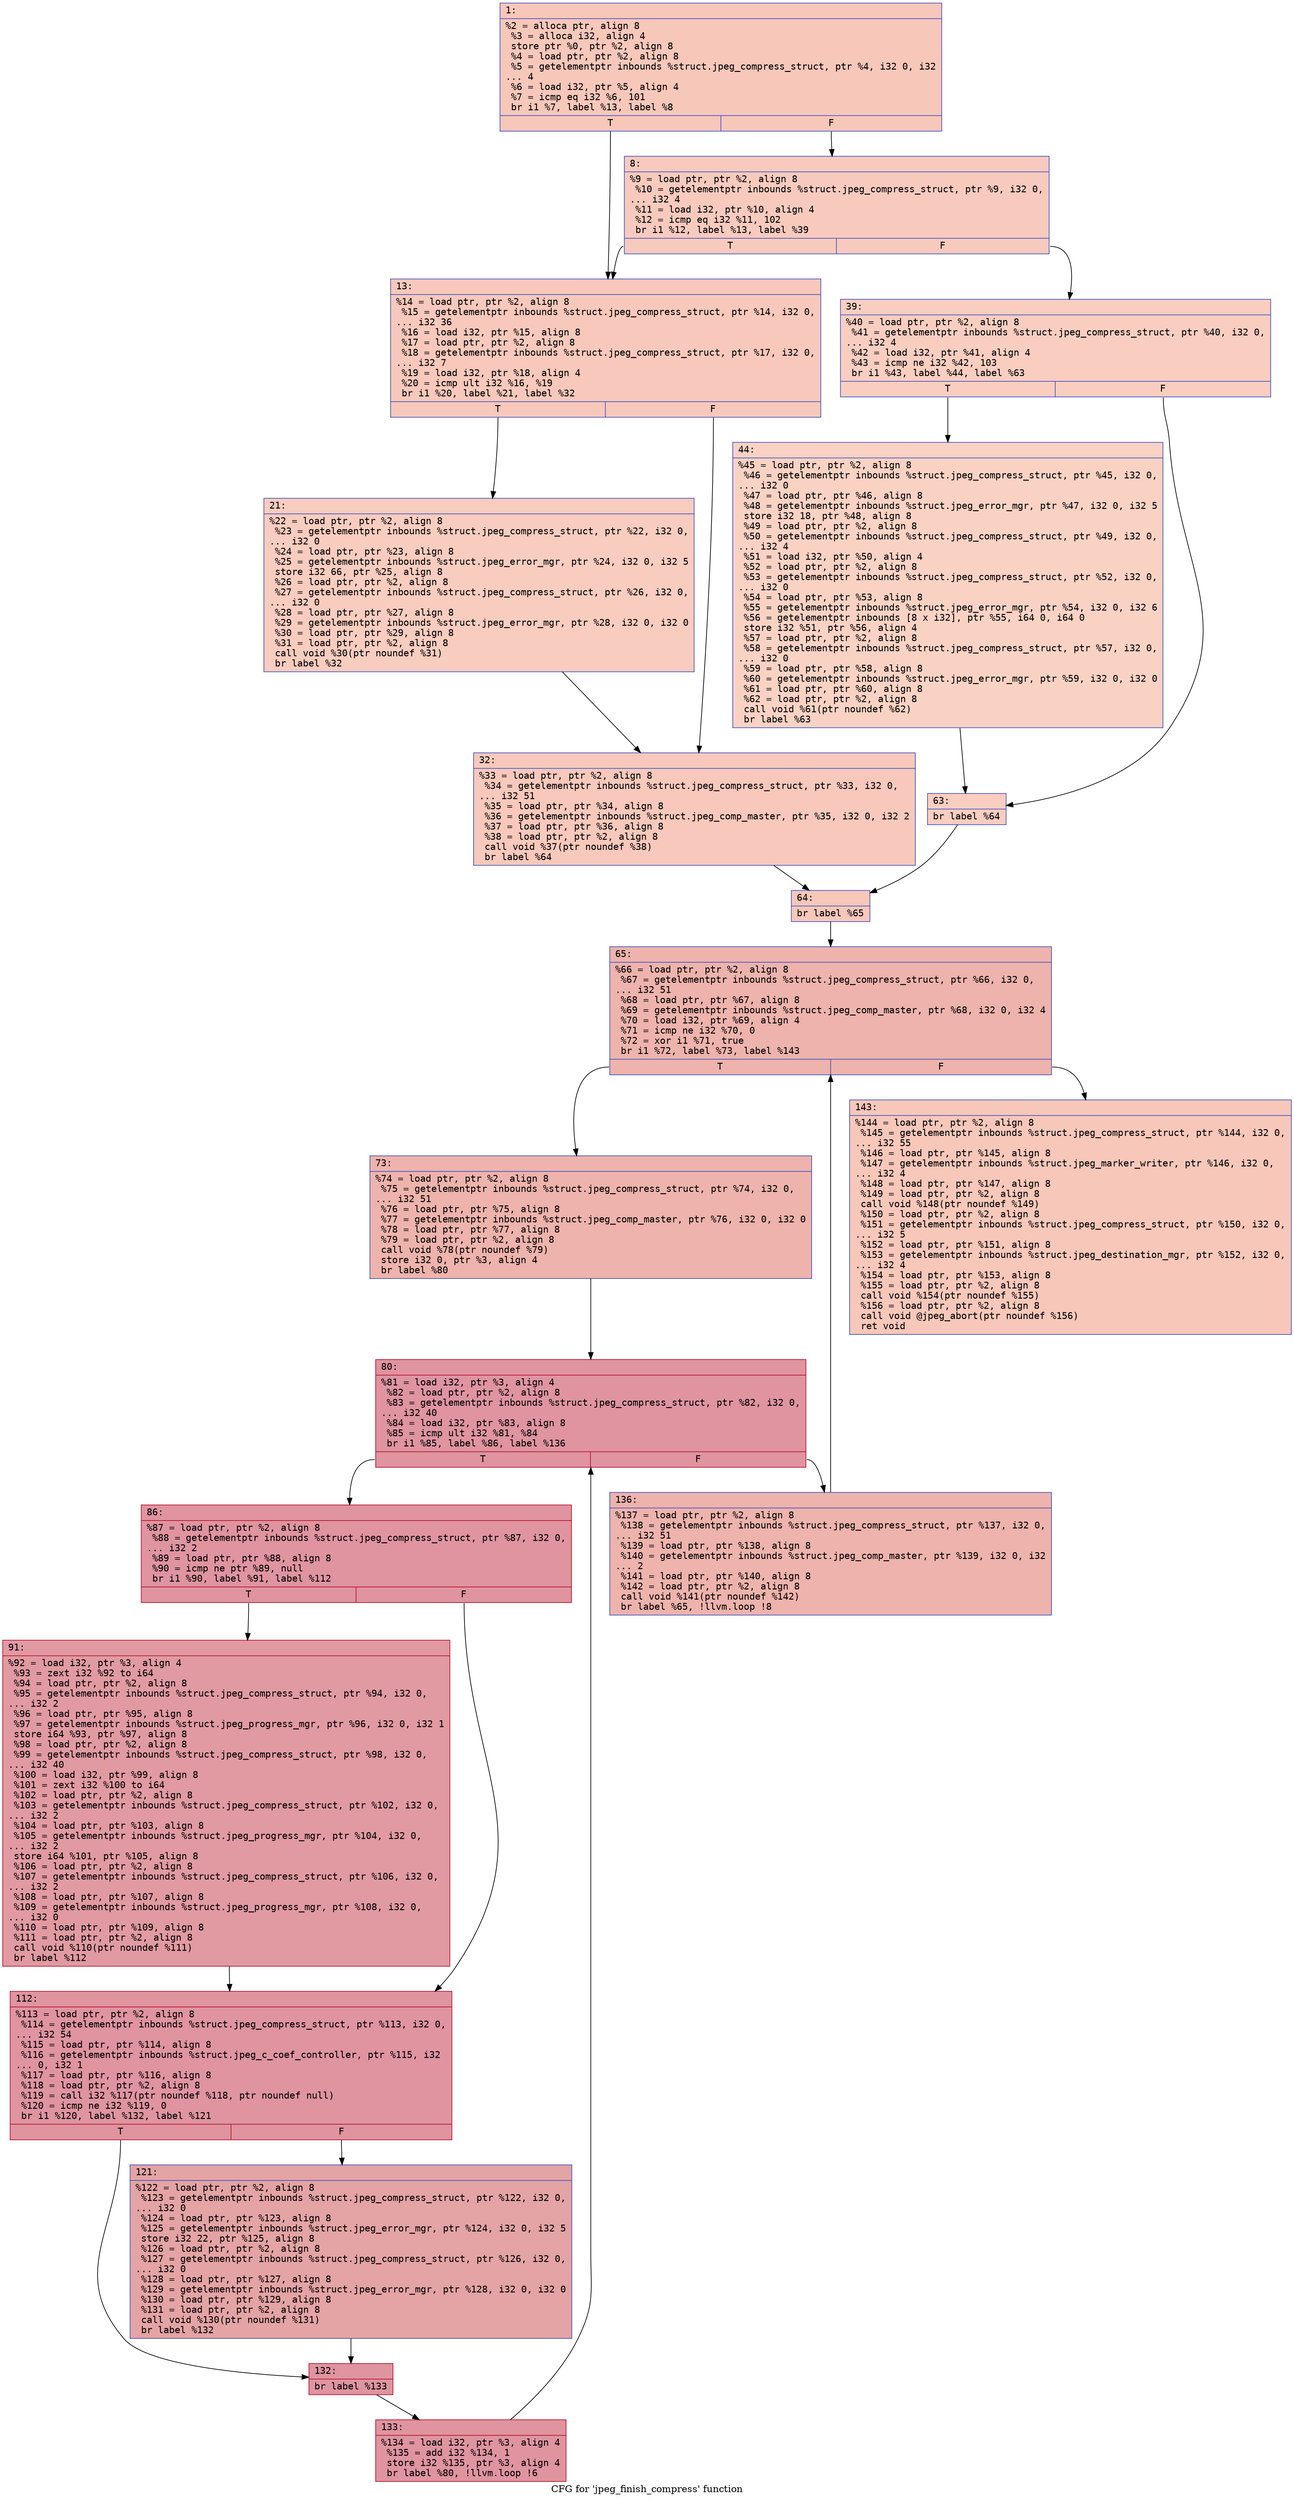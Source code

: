 digraph "CFG for 'jpeg_finish_compress' function" {
	label="CFG for 'jpeg_finish_compress' function";

	Node0x600001502990 [shape=record,color="#3d50c3ff", style=filled, fillcolor="#ec7f6370" fontname="Courier",label="{1:\l|  %2 = alloca ptr, align 8\l  %3 = alloca i32, align 4\l  store ptr %0, ptr %2, align 8\l  %4 = load ptr, ptr %2, align 8\l  %5 = getelementptr inbounds %struct.jpeg_compress_struct, ptr %4, i32 0, i32\l... 4\l  %6 = load i32, ptr %5, align 4\l  %7 = icmp eq i32 %6, 101\l  br i1 %7, label %13, label %8\l|{<s0>T|<s1>F}}"];
	Node0x600001502990:s0 -> Node0x600001502a30[tooltip="1 -> 13\nProbability 50.00%" ];
	Node0x600001502990:s1 -> Node0x6000015029e0[tooltip="1 -> 8\nProbability 50.00%" ];
	Node0x6000015029e0 [shape=record,color="#3d50c3ff", style=filled, fillcolor="#ef886b70" fontname="Courier",label="{8:\l|  %9 = load ptr, ptr %2, align 8\l  %10 = getelementptr inbounds %struct.jpeg_compress_struct, ptr %9, i32 0,\l... i32 4\l  %11 = load i32, ptr %10, align 4\l  %12 = icmp eq i32 %11, 102\l  br i1 %12, label %13, label %39\l|{<s0>T|<s1>F}}"];
	Node0x6000015029e0:s0 -> Node0x600001502a30[tooltip="8 -> 13\nProbability 50.00%" ];
	Node0x6000015029e0:s1 -> Node0x600001502b20[tooltip="8 -> 39\nProbability 50.00%" ];
	Node0x600001502a30 [shape=record,color="#3d50c3ff", style=filled, fillcolor="#ed836670" fontname="Courier",label="{13:\l|  %14 = load ptr, ptr %2, align 8\l  %15 = getelementptr inbounds %struct.jpeg_compress_struct, ptr %14, i32 0,\l... i32 36\l  %16 = load i32, ptr %15, align 8\l  %17 = load ptr, ptr %2, align 8\l  %18 = getelementptr inbounds %struct.jpeg_compress_struct, ptr %17, i32 0,\l... i32 7\l  %19 = load i32, ptr %18, align 4\l  %20 = icmp ult i32 %16, %19\l  br i1 %20, label %21, label %32\l|{<s0>T|<s1>F}}"];
	Node0x600001502a30:s0 -> Node0x600001502a80[tooltip="13 -> 21\nProbability 50.00%" ];
	Node0x600001502a30:s1 -> Node0x600001502ad0[tooltip="13 -> 32\nProbability 50.00%" ];
	Node0x600001502a80 [shape=record,color="#3d50c3ff", style=filled, fillcolor="#f08b6e70" fontname="Courier",label="{21:\l|  %22 = load ptr, ptr %2, align 8\l  %23 = getelementptr inbounds %struct.jpeg_compress_struct, ptr %22, i32 0,\l... i32 0\l  %24 = load ptr, ptr %23, align 8\l  %25 = getelementptr inbounds %struct.jpeg_error_mgr, ptr %24, i32 0, i32 5\l  store i32 66, ptr %25, align 8\l  %26 = load ptr, ptr %2, align 8\l  %27 = getelementptr inbounds %struct.jpeg_compress_struct, ptr %26, i32 0,\l... i32 0\l  %28 = load ptr, ptr %27, align 8\l  %29 = getelementptr inbounds %struct.jpeg_error_mgr, ptr %28, i32 0, i32 0\l  %30 = load ptr, ptr %29, align 8\l  %31 = load ptr, ptr %2, align 8\l  call void %30(ptr noundef %31)\l  br label %32\l}"];
	Node0x600001502a80 -> Node0x600001502ad0[tooltip="21 -> 32\nProbability 100.00%" ];
	Node0x600001502ad0 [shape=record,color="#3d50c3ff", style=filled, fillcolor="#ed836670" fontname="Courier",label="{32:\l|  %33 = load ptr, ptr %2, align 8\l  %34 = getelementptr inbounds %struct.jpeg_compress_struct, ptr %33, i32 0,\l... i32 51\l  %35 = load ptr, ptr %34, align 8\l  %36 = getelementptr inbounds %struct.jpeg_comp_master, ptr %35, i32 0, i32 2\l  %37 = load ptr, ptr %36, align 8\l  %38 = load ptr, ptr %2, align 8\l  call void %37(ptr noundef %38)\l  br label %64\l}"];
	Node0x600001502ad0 -> Node0x600001502c10[tooltip="32 -> 64\nProbability 100.00%" ];
	Node0x600001502b20 [shape=record,color="#3d50c3ff", style=filled, fillcolor="#f2907270" fontname="Courier",label="{39:\l|  %40 = load ptr, ptr %2, align 8\l  %41 = getelementptr inbounds %struct.jpeg_compress_struct, ptr %40, i32 0,\l... i32 4\l  %42 = load i32, ptr %41, align 4\l  %43 = icmp ne i32 %42, 103\l  br i1 %43, label %44, label %63\l|{<s0>T|<s1>F}}"];
	Node0x600001502b20:s0 -> Node0x600001502b70[tooltip="39 -> 44\nProbability 50.00%" ];
	Node0x600001502b20:s1 -> Node0x600001502bc0[tooltip="39 -> 63\nProbability 50.00%" ];
	Node0x600001502b70 [shape=record,color="#3d50c3ff", style=filled, fillcolor="#f4987a70" fontname="Courier",label="{44:\l|  %45 = load ptr, ptr %2, align 8\l  %46 = getelementptr inbounds %struct.jpeg_compress_struct, ptr %45, i32 0,\l... i32 0\l  %47 = load ptr, ptr %46, align 8\l  %48 = getelementptr inbounds %struct.jpeg_error_mgr, ptr %47, i32 0, i32 5\l  store i32 18, ptr %48, align 8\l  %49 = load ptr, ptr %2, align 8\l  %50 = getelementptr inbounds %struct.jpeg_compress_struct, ptr %49, i32 0,\l... i32 4\l  %51 = load i32, ptr %50, align 4\l  %52 = load ptr, ptr %2, align 8\l  %53 = getelementptr inbounds %struct.jpeg_compress_struct, ptr %52, i32 0,\l... i32 0\l  %54 = load ptr, ptr %53, align 8\l  %55 = getelementptr inbounds %struct.jpeg_error_mgr, ptr %54, i32 0, i32 6\l  %56 = getelementptr inbounds [8 x i32], ptr %55, i64 0, i64 0\l  store i32 %51, ptr %56, align 4\l  %57 = load ptr, ptr %2, align 8\l  %58 = getelementptr inbounds %struct.jpeg_compress_struct, ptr %57, i32 0,\l... i32 0\l  %59 = load ptr, ptr %58, align 8\l  %60 = getelementptr inbounds %struct.jpeg_error_mgr, ptr %59, i32 0, i32 0\l  %61 = load ptr, ptr %60, align 8\l  %62 = load ptr, ptr %2, align 8\l  call void %61(ptr noundef %62)\l  br label %63\l}"];
	Node0x600001502b70 -> Node0x600001502bc0[tooltip="44 -> 63\nProbability 100.00%" ];
	Node0x600001502bc0 [shape=record,color="#3d50c3ff", style=filled, fillcolor="#f2907270" fontname="Courier",label="{63:\l|  br label %64\l}"];
	Node0x600001502bc0 -> Node0x600001502c10[tooltip="63 -> 64\nProbability 100.00%" ];
	Node0x600001502c10 [shape=record,color="#3d50c3ff", style=filled, fillcolor="#ec7f6370" fontname="Courier",label="{64:\l|  br label %65\l}"];
	Node0x600001502c10 -> Node0x600001502c60[tooltip="64 -> 65\nProbability 100.00%" ];
	Node0x600001502c60 [shape=record,color="#3d50c3ff", style=filled, fillcolor="#d6524470" fontname="Courier",label="{65:\l|  %66 = load ptr, ptr %2, align 8\l  %67 = getelementptr inbounds %struct.jpeg_compress_struct, ptr %66, i32 0,\l... i32 51\l  %68 = load ptr, ptr %67, align 8\l  %69 = getelementptr inbounds %struct.jpeg_comp_master, ptr %68, i32 0, i32 4\l  %70 = load i32, ptr %69, align 4\l  %71 = icmp ne i32 %70, 0\l  %72 = xor i1 %71, true\l  br i1 %72, label %73, label %143\l|{<s0>T|<s1>F}}"];
	Node0x600001502c60:s0 -> Node0x600001502cb0[tooltip="65 -> 73\nProbability 96.88%" ];
	Node0x600001502c60:s1 -> Node0x600001502f80[tooltip="65 -> 143\nProbability 3.12%" ];
	Node0x600001502cb0 [shape=record,color="#3d50c3ff", style=filled, fillcolor="#d6524470" fontname="Courier",label="{73:\l|  %74 = load ptr, ptr %2, align 8\l  %75 = getelementptr inbounds %struct.jpeg_compress_struct, ptr %74, i32 0,\l... i32 51\l  %76 = load ptr, ptr %75, align 8\l  %77 = getelementptr inbounds %struct.jpeg_comp_master, ptr %76, i32 0, i32 0\l  %78 = load ptr, ptr %77, align 8\l  %79 = load ptr, ptr %2, align 8\l  call void %78(ptr noundef %79)\l  store i32 0, ptr %3, align 4\l  br label %80\l}"];
	Node0x600001502cb0 -> Node0x600001502d00[tooltip="73 -> 80\nProbability 100.00%" ];
	Node0x600001502d00 [shape=record,color="#b70d28ff", style=filled, fillcolor="#b70d2870" fontname="Courier",label="{80:\l|  %81 = load i32, ptr %3, align 4\l  %82 = load ptr, ptr %2, align 8\l  %83 = getelementptr inbounds %struct.jpeg_compress_struct, ptr %82, i32 0,\l... i32 40\l  %84 = load i32, ptr %83, align 8\l  %85 = icmp ult i32 %81, %84\l  br i1 %85, label %86, label %136\l|{<s0>T|<s1>F}}"];
	Node0x600001502d00:s0 -> Node0x600001502d50[tooltip="80 -> 86\nProbability 96.88%" ];
	Node0x600001502d00:s1 -> Node0x600001502f30[tooltip="80 -> 136\nProbability 3.12%" ];
	Node0x600001502d50 [shape=record,color="#b70d28ff", style=filled, fillcolor="#b70d2870" fontname="Courier",label="{86:\l|  %87 = load ptr, ptr %2, align 8\l  %88 = getelementptr inbounds %struct.jpeg_compress_struct, ptr %87, i32 0,\l... i32 2\l  %89 = load ptr, ptr %88, align 8\l  %90 = icmp ne ptr %89, null\l  br i1 %90, label %91, label %112\l|{<s0>T|<s1>F}}"];
	Node0x600001502d50:s0 -> Node0x600001502da0[tooltip="86 -> 91\nProbability 62.50%" ];
	Node0x600001502d50:s1 -> Node0x600001502df0[tooltip="86 -> 112\nProbability 37.50%" ];
	Node0x600001502da0 [shape=record,color="#b70d28ff", style=filled, fillcolor="#bb1b2c70" fontname="Courier",label="{91:\l|  %92 = load i32, ptr %3, align 4\l  %93 = zext i32 %92 to i64\l  %94 = load ptr, ptr %2, align 8\l  %95 = getelementptr inbounds %struct.jpeg_compress_struct, ptr %94, i32 0,\l... i32 2\l  %96 = load ptr, ptr %95, align 8\l  %97 = getelementptr inbounds %struct.jpeg_progress_mgr, ptr %96, i32 0, i32 1\l  store i64 %93, ptr %97, align 8\l  %98 = load ptr, ptr %2, align 8\l  %99 = getelementptr inbounds %struct.jpeg_compress_struct, ptr %98, i32 0,\l... i32 40\l  %100 = load i32, ptr %99, align 8\l  %101 = zext i32 %100 to i64\l  %102 = load ptr, ptr %2, align 8\l  %103 = getelementptr inbounds %struct.jpeg_compress_struct, ptr %102, i32 0,\l... i32 2\l  %104 = load ptr, ptr %103, align 8\l  %105 = getelementptr inbounds %struct.jpeg_progress_mgr, ptr %104, i32 0,\l... i32 2\l  store i64 %101, ptr %105, align 8\l  %106 = load ptr, ptr %2, align 8\l  %107 = getelementptr inbounds %struct.jpeg_compress_struct, ptr %106, i32 0,\l... i32 2\l  %108 = load ptr, ptr %107, align 8\l  %109 = getelementptr inbounds %struct.jpeg_progress_mgr, ptr %108, i32 0,\l... i32 0\l  %110 = load ptr, ptr %109, align 8\l  %111 = load ptr, ptr %2, align 8\l  call void %110(ptr noundef %111)\l  br label %112\l}"];
	Node0x600001502da0 -> Node0x600001502df0[tooltip="91 -> 112\nProbability 100.00%" ];
	Node0x600001502df0 [shape=record,color="#b70d28ff", style=filled, fillcolor="#b70d2870" fontname="Courier",label="{112:\l|  %113 = load ptr, ptr %2, align 8\l  %114 = getelementptr inbounds %struct.jpeg_compress_struct, ptr %113, i32 0,\l... i32 54\l  %115 = load ptr, ptr %114, align 8\l  %116 = getelementptr inbounds %struct.jpeg_c_coef_controller, ptr %115, i32\l... 0, i32 1\l  %117 = load ptr, ptr %116, align 8\l  %118 = load ptr, ptr %2, align 8\l  %119 = call i32 %117(ptr noundef %118, ptr noundef null)\l  %120 = icmp ne i32 %119, 0\l  br i1 %120, label %132, label %121\l|{<s0>T|<s1>F}}"];
	Node0x600001502df0:s0 -> Node0x600001502e90[tooltip="112 -> 132\nProbability 62.50%" ];
	Node0x600001502df0:s1 -> Node0x600001502e40[tooltip="112 -> 121\nProbability 37.50%" ];
	Node0x600001502e40 [shape=record,color="#3d50c3ff", style=filled, fillcolor="#c32e3170" fontname="Courier",label="{121:\l|  %122 = load ptr, ptr %2, align 8\l  %123 = getelementptr inbounds %struct.jpeg_compress_struct, ptr %122, i32 0,\l... i32 0\l  %124 = load ptr, ptr %123, align 8\l  %125 = getelementptr inbounds %struct.jpeg_error_mgr, ptr %124, i32 0, i32 5\l  store i32 22, ptr %125, align 8\l  %126 = load ptr, ptr %2, align 8\l  %127 = getelementptr inbounds %struct.jpeg_compress_struct, ptr %126, i32 0,\l... i32 0\l  %128 = load ptr, ptr %127, align 8\l  %129 = getelementptr inbounds %struct.jpeg_error_mgr, ptr %128, i32 0, i32 0\l  %130 = load ptr, ptr %129, align 8\l  %131 = load ptr, ptr %2, align 8\l  call void %130(ptr noundef %131)\l  br label %132\l}"];
	Node0x600001502e40 -> Node0x600001502e90[tooltip="121 -> 132\nProbability 100.00%" ];
	Node0x600001502e90 [shape=record,color="#b70d28ff", style=filled, fillcolor="#b70d2870" fontname="Courier",label="{132:\l|  br label %133\l}"];
	Node0x600001502e90 -> Node0x600001502ee0[tooltip="132 -> 133\nProbability 100.00%" ];
	Node0x600001502ee0 [shape=record,color="#b70d28ff", style=filled, fillcolor="#b70d2870" fontname="Courier",label="{133:\l|  %134 = load i32, ptr %3, align 4\l  %135 = add i32 %134, 1\l  store i32 %135, ptr %3, align 4\l  br label %80, !llvm.loop !6\l}"];
	Node0x600001502ee0 -> Node0x600001502d00[tooltip="133 -> 80\nProbability 100.00%" ];
	Node0x600001502f30 [shape=record,color="#3d50c3ff", style=filled, fillcolor="#d6524470" fontname="Courier",label="{136:\l|  %137 = load ptr, ptr %2, align 8\l  %138 = getelementptr inbounds %struct.jpeg_compress_struct, ptr %137, i32 0,\l... i32 51\l  %139 = load ptr, ptr %138, align 8\l  %140 = getelementptr inbounds %struct.jpeg_comp_master, ptr %139, i32 0, i32\l... 2\l  %141 = load ptr, ptr %140, align 8\l  %142 = load ptr, ptr %2, align 8\l  call void %141(ptr noundef %142)\l  br label %65, !llvm.loop !8\l}"];
	Node0x600001502f30 -> Node0x600001502c60[tooltip="136 -> 65\nProbability 100.00%" ];
	Node0x600001502f80 [shape=record,color="#3d50c3ff", style=filled, fillcolor="#ec7f6370" fontname="Courier",label="{143:\l|  %144 = load ptr, ptr %2, align 8\l  %145 = getelementptr inbounds %struct.jpeg_compress_struct, ptr %144, i32 0,\l... i32 55\l  %146 = load ptr, ptr %145, align 8\l  %147 = getelementptr inbounds %struct.jpeg_marker_writer, ptr %146, i32 0,\l... i32 4\l  %148 = load ptr, ptr %147, align 8\l  %149 = load ptr, ptr %2, align 8\l  call void %148(ptr noundef %149)\l  %150 = load ptr, ptr %2, align 8\l  %151 = getelementptr inbounds %struct.jpeg_compress_struct, ptr %150, i32 0,\l... i32 5\l  %152 = load ptr, ptr %151, align 8\l  %153 = getelementptr inbounds %struct.jpeg_destination_mgr, ptr %152, i32 0,\l... i32 4\l  %154 = load ptr, ptr %153, align 8\l  %155 = load ptr, ptr %2, align 8\l  call void %154(ptr noundef %155)\l  %156 = load ptr, ptr %2, align 8\l  call void @jpeg_abort(ptr noundef %156)\l  ret void\l}"];
}
